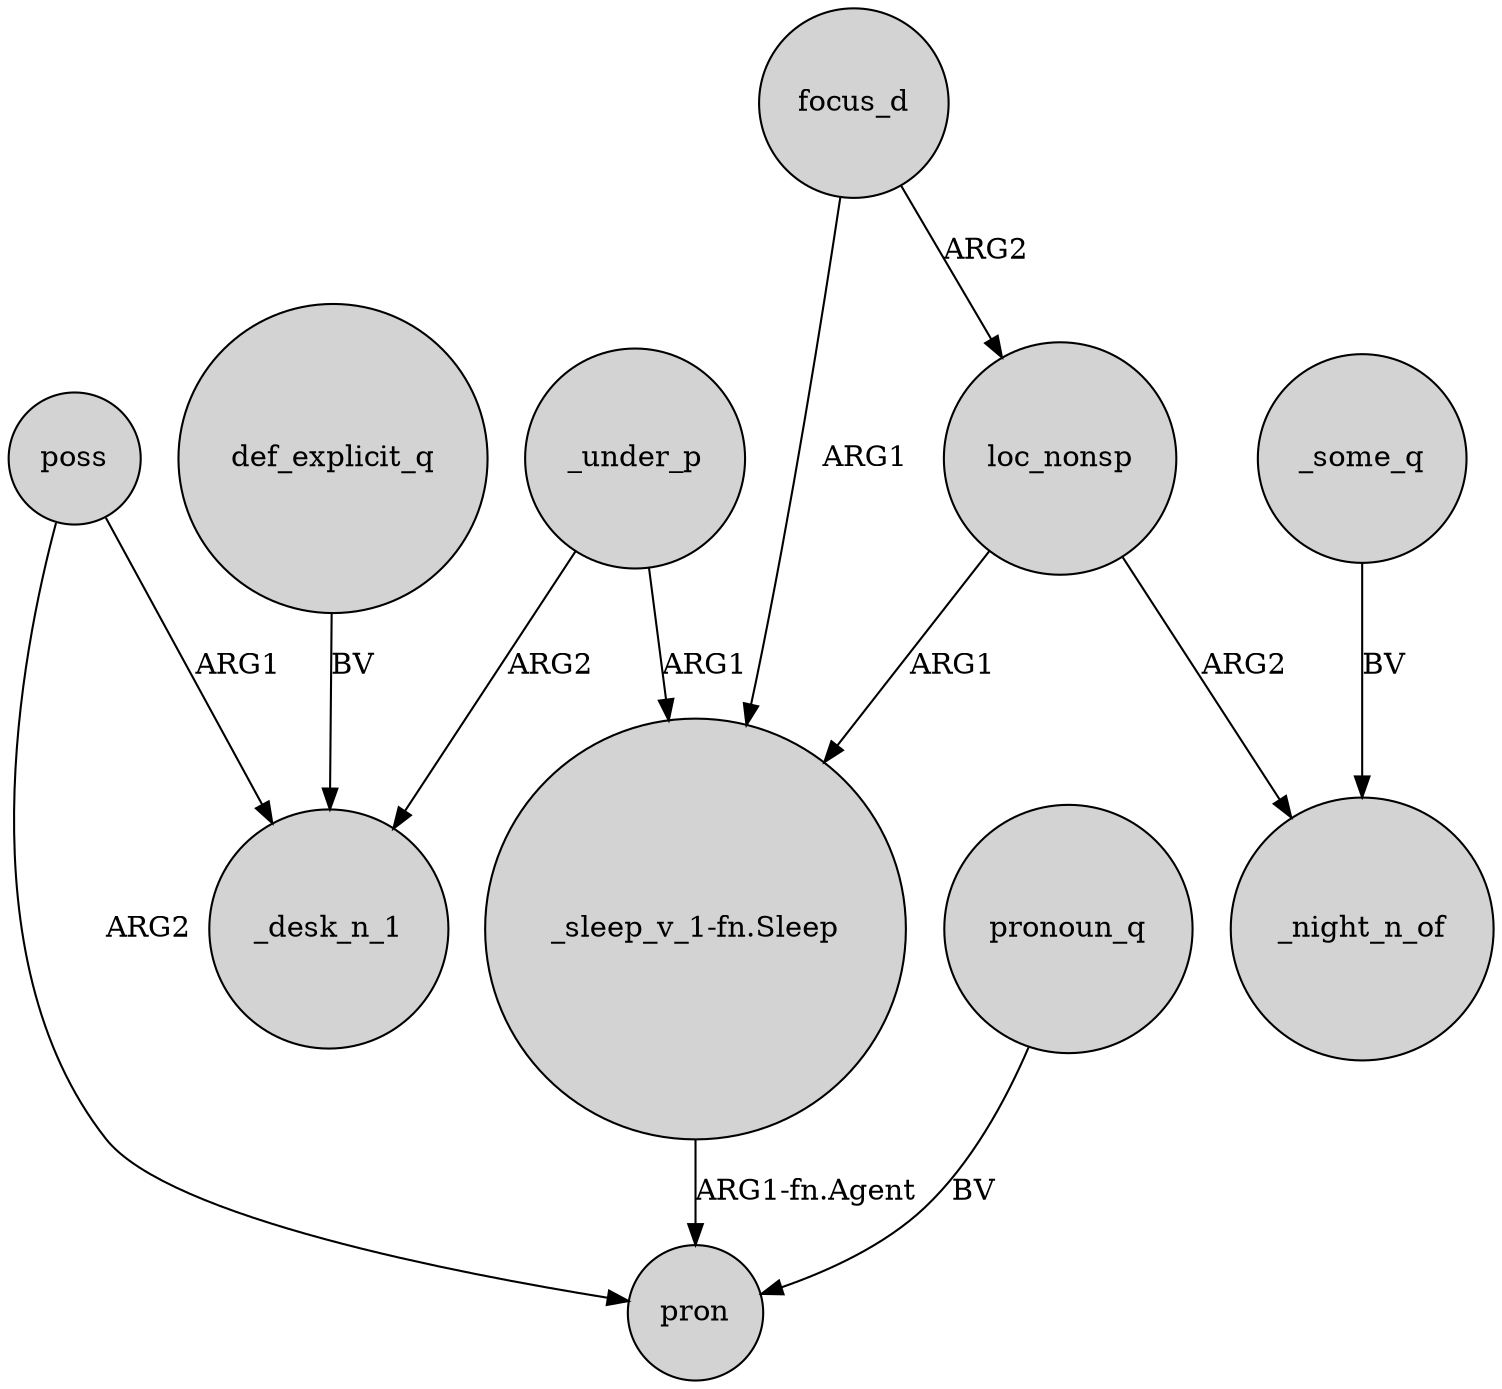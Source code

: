 digraph {
	node [shape=circle style=filled]
	_under_p -> _desk_n_1 [label=ARG2]
	loc_nonsp -> "_sleep_v_1-fn.Sleep" [label=ARG1]
	_some_q -> _night_n_of [label=BV]
	focus_d -> loc_nonsp [label=ARG2]
	loc_nonsp -> _night_n_of [label=ARG2]
	poss -> _desk_n_1 [label=ARG1]
	poss -> pron [label=ARG2]
	focus_d -> "_sleep_v_1-fn.Sleep" [label=ARG1]
	"_sleep_v_1-fn.Sleep" -> pron [label="ARG1-fn.Agent"]
	_under_p -> "_sleep_v_1-fn.Sleep" [label=ARG1]
	def_explicit_q -> _desk_n_1 [label=BV]
	pronoun_q -> pron [label=BV]
}
